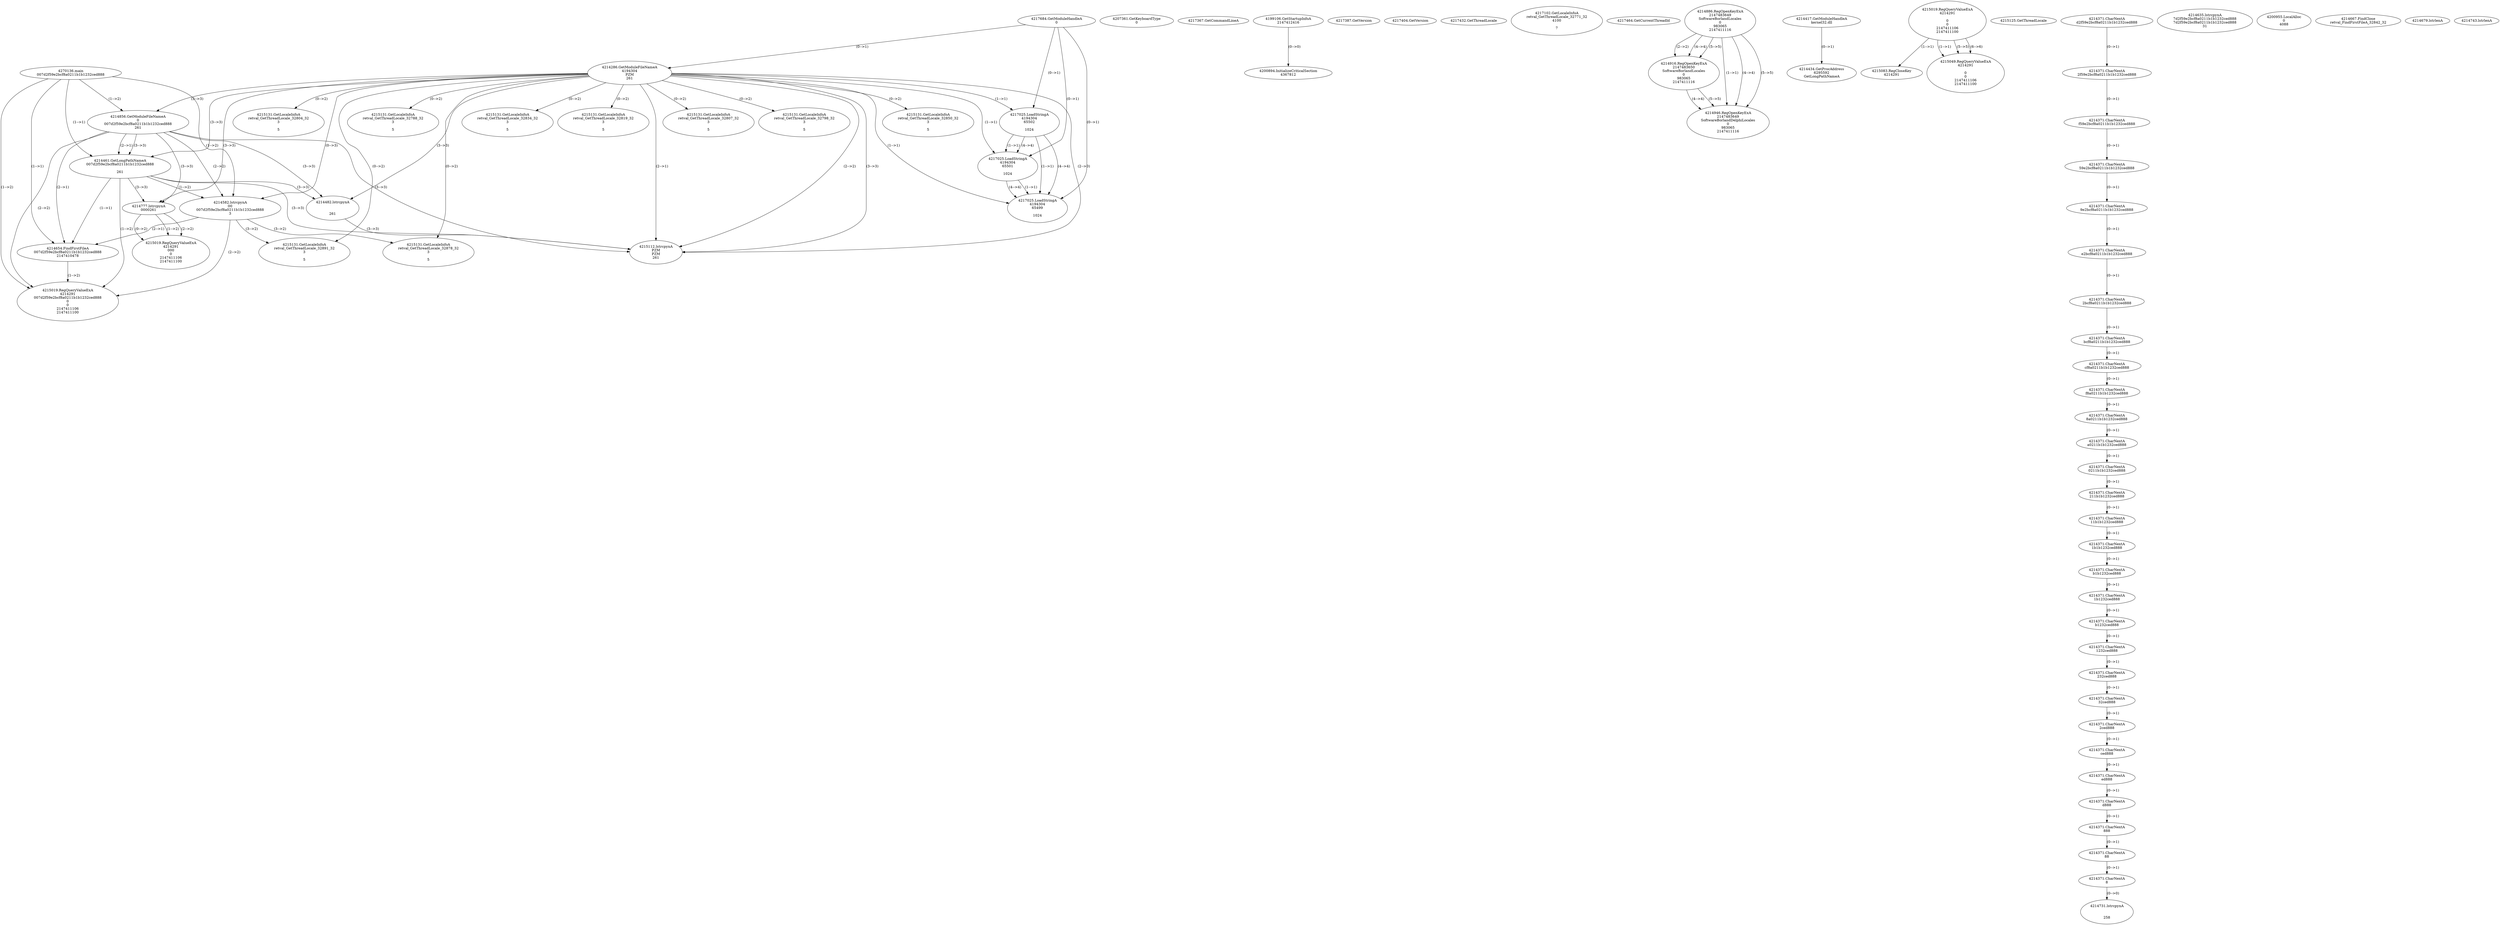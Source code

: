 // Global SCDG with merge call
digraph {
	0 [label="4270136.main
007d2f59e2bcf8a0211b1b1232ced888"]
	1 [label="4217684.GetModuleHandleA
0"]
	2 [label="4207361.GetKeyboardType
0"]
	3 [label="4217367.GetCommandLineA
"]
	4 [label="4199106.GetStartupInfoA
2147412416"]
	5 [label="4217387.GetVersion
"]
	6 [label="4217404.GetVersion
"]
	7 [label="4217432.GetThreadLocale
"]
	8 [label="4217102.GetLocaleInfoA
retval_GetThreadLocale_32771_32
4100

7"]
	9 [label="4217464.GetCurrentThreadId
"]
	10 [label="4214286.GetModuleFileNameA
4194304
PZM
261"]
	1 -> 10 [label="(0-->1)"]
	11 [label="4214856.GetModuleFileNameA
0
007d2f59e2bcf8a0211b1b1232ced888
261"]
	0 -> 11 [label="(1-->2)"]
	10 -> 11 [label="(3-->3)"]
	12 [label="4214886.RegOpenKeyExA
2147483649
Software\Borland\Locales
0
983065
2147411116"]
	13 [label="4214916.RegOpenKeyExA
2147483650
Software\Borland\Locales
0
983065
2147411116"]
	12 -> 13 [label="(2-->2)"]
	12 -> 13 [label="(4-->4)"]
	12 -> 13 [label="(5-->5)"]
	14 [label="4214417.GetModuleHandleA
kernel32.dll"]
	15 [label="4214434.GetProcAddress
6295592
GetLongPathNameA"]
	14 -> 15 [label="(0-->1)"]
	16 [label="4214461.GetLongPathNameA
007d2f59e2bcf8a0211b1b1232ced888

261"]
	0 -> 16 [label="(1-->1)"]
	11 -> 16 [label="(2-->1)"]
	10 -> 16 [label="(3-->3)"]
	11 -> 16 [label="(3-->3)"]
	17 [label="4214482.lstrcpynA


261"]
	10 -> 17 [label="(3-->3)"]
	11 -> 17 [label="(3-->3)"]
	16 -> 17 [label="(3-->3)"]
	18 [label="4215019.RegQueryValueExA
4214291

0
0
2147411106
2147411100"]
	19 [label="4215083.RegCloseKey
4214291"]
	18 -> 19 [label="(1-->1)"]
	20 [label="4215112.lstrcpynA
PZM
PZM
261"]
	10 -> 20 [label="(2-->1)"]
	10 -> 20 [label="(2-->2)"]
	10 -> 20 [label="(3-->3)"]
	11 -> 20 [label="(3-->3)"]
	16 -> 20 [label="(3-->3)"]
	17 -> 20 [label="(3-->3)"]
	10 -> 20 [label="(2-->0)"]
	21 [label="4215125.GetThreadLocale
"]
	22 [label="4215131.GetLocaleInfoA
retval_GetThreadLocale_32850_32
3

5"]
	10 -> 22 [label="(0-->2)"]
	23 [label="4217025.LoadStringA
4194304
65502

1024"]
	1 -> 23 [label="(0-->1)"]
	10 -> 23 [label="(1-->1)"]
	24 [label="4215049.RegQueryValueExA
4214291

0
0
2147411106
2147411100"]
	18 -> 24 [label="(1-->1)"]
	18 -> 24 [label="(5-->5)"]
	18 -> 24 [label="(6-->6)"]
	25 [label="4215131.GetLocaleInfoA
retval_GetThreadLocale_32804_32
3

5"]
	10 -> 25 [label="(0-->2)"]
	26 [label="4217025.LoadStringA
4194304
65501

1024"]
	1 -> 26 [label="(0-->1)"]
	10 -> 26 [label="(1-->1)"]
	23 -> 26 [label="(1-->1)"]
	23 -> 26 [label="(4-->4)"]
	27 [label="4217025.LoadStringA
4194304
65499

1024"]
	1 -> 27 [label="(0-->1)"]
	10 -> 27 [label="(1-->1)"]
	23 -> 27 [label="(1-->1)"]
	26 -> 27 [label="(1-->1)"]
	23 -> 27 [label="(4-->4)"]
	26 -> 27 [label="(4-->4)"]
	28 [label="4214582.lstrcpynA
00
007d2f59e2bcf8a0211b1b1232ced888
3"]
	0 -> 28 [label="(1-->2)"]
	11 -> 28 [label="(2-->2)"]
	16 -> 28 [label="(1-->2)"]
	10 -> 28 [label="(0-->3)"]
	29 [label="4214371.CharNextA
d2f59e2bcf8a0211b1b1232ced888"]
	30 [label="4214371.CharNextA
2f59e2bcf8a0211b1b1232ced888"]
	29 -> 30 [label="(0-->1)"]
	31 [label="4214371.CharNextA
f59e2bcf8a0211b1b1232ced888"]
	30 -> 31 [label="(0-->1)"]
	32 [label="4214371.CharNextA
59e2bcf8a0211b1b1232ced888"]
	31 -> 32 [label="(0-->1)"]
	33 [label="4214371.CharNextA
9e2bcf8a0211b1b1232ced888"]
	32 -> 33 [label="(0-->1)"]
	34 [label="4214371.CharNextA
e2bcf8a0211b1b1232ced888"]
	33 -> 34 [label="(0-->1)"]
	35 [label="4214371.CharNextA
2bcf8a0211b1b1232ced888"]
	34 -> 35 [label="(0-->1)"]
	36 [label="4214371.CharNextA
bcf8a0211b1b1232ced888"]
	35 -> 36 [label="(0-->1)"]
	37 [label="4214371.CharNextA
cf8a0211b1b1232ced888"]
	36 -> 37 [label="(0-->1)"]
	38 [label="4214371.CharNextA
f8a0211b1b1232ced888"]
	37 -> 38 [label="(0-->1)"]
	39 [label="4214371.CharNextA
8a0211b1b1232ced888"]
	38 -> 39 [label="(0-->1)"]
	40 [label="4214371.CharNextA
a0211b1b1232ced888"]
	39 -> 40 [label="(0-->1)"]
	41 [label="4214371.CharNextA
0211b1b1232ced888"]
	40 -> 41 [label="(0-->1)"]
	42 [label="4214371.CharNextA
211b1b1232ced888"]
	41 -> 42 [label="(0-->1)"]
	43 [label="4214371.CharNextA
11b1b1232ced888"]
	42 -> 43 [label="(0-->1)"]
	44 [label="4214371.CharNextA
1b1b1232ced888"]
	43 -> 44 [label="(0-->1)"]
	45 [label="4214371.CharNextA
b1b1232ced888"]
	44 -> 45 [label="(0-->1)"]
	46 [label="4214371.CharNextA
1b1232ced888"]
	45 -> 46 [label="(0-->1)"]
	47 [label="4214371.CharNextA
b1232ced888"]
	46 -> 47 [label="(0-->1)"]
	48 [label="4214371.CharNextA
1232ced888"]
	47 -> 48 [label="(0-->1)"]
	49 [label="4214371.CharNextA
232ced888"]
	48 -> 49 [label="(0-->1)"]
	50 [label="4214371.CharNextA
32ced888"]
	49 -> 50 [label="(0-->1)"]
	51 [label="4214371.CharNextA
2ced888"]
	50 -> 51 [label="(0-->1)"]
	52 [label="4214371.CharNextA
ced888"]
	51 -> 52 [label="(0-->1)"]
	53 [label="4214371.CharNextA
ed888"]
	52 -> 53 [label="(0-->1)"]
	54 [label="4214371.CharNextA
d888"]
	53 -> 54 [label="(0-->1)"]
	55 [label="4214371.CharNextA
888"]
	54 -> 55 [label="(0-->1)"]
	56 [label="4214371.CharNextA
88"]
	55 -> 56 [label="(0-->1)"]
	57 [label="4214371.CharNextA
8"]
	56 -> 57 [label="(0-->1)"]
	58 [label="4214635.lstrcpynA
7d2f59e2bcf8a0211b1b1232ced888
7d2f59e2bcf8a0211b1b1232ced888
31"]
	59 [label="4214654.FindFirstFileA
007d2f59e2bcf8a0211b1b1232ced888
2147410478"]
	0 -> 59 [label="(1-->1)"]
	11 -> 59 [label="(2-->1)"]
	16 -> 59 [label="(1-->1)"]
	28 -> 59 [label="(2-->1)"]
	60 [label="4215019.RegQueryValueExA
4214291
007d2f59e2bcf8a0211b1b1232ced888
0
0
2147411106
2147411100"]
	0 -> 60 [label="(1-->2)"]
	11 -> 60 [label="(2-->2)"]
	16 -> 60 [label="(1-->2)"]
	28 -> 60 [label="(2-->2)"]
	59 -> 60 [label="(1-->2)"]
	61 [label="4215131.GetLocaleInfoA
retval_GetThreadLocale_32891_32
3

5"]
	10 -> 61 [label="(0-->2)"]
	28 -> 61 [label="(3-->2)"]
	62 [label="4200894.InitializeCriticalSection
4367812"]
	4 -> 62 [label="(0-->0)"]
	63 [label="4200955.LocalAlloc
0
4088"]
	64 [label="4215131.GetLocaleInfoA
retval_GetThreadLocale_32788_32
3

5"]
	10 -> 64 [label="(0-->2)"]
	65 [label="4214667.FindClose
retval_FindFirstFileA_32842_32"]
	66 [label="4214679.lstrlenA
"]
	67 [label="4214731.lstrcpynA


258"]
	57 -> 67 [label="(0-->0)"]
	68 [label="4214743.lstrlenA
"]
	69 [label="4214777.lstrcpynA
00\
00\
261"]
	10 -> 69 [label="(3-->3)"]
	11 -> 69 [label="(3-->3)"]
	16 -> 69 [label="(3-->3)"]
	70 [label="4215019.RegQueryValueExA
4214291
00\
0
0
2147411106
2147411100"]
	69 -> 70 [label="(1-->2)"]
	69 -> 70 [label="(2-->2)"]
	69 -> 70 [label="(0-->2)"]
	71 [label="4215131.GetLocaleInfoA
retval_GetThreadLocale_32878_32
3

5"]
	10 -> 71 [label="(0-->2)"]
	28 -> 71 [label="(3-->2)"]
	72 [label="4215131.GetLocaleInfoA
retval_GetThreadLocale_32834_32
3

5"]
	10 -> 72 [label="(0-->2)"]
	73 [label="4215131.GetLocaleInfoA
retval_GetThreadLocale_32819_32
3

5"]
	10 -> 73 [label="(0-->2)"]
	74 [label="4214946.RegOpenKeyExA
2147483649
Software\Borland\Delphi\Locales
0
983065
2147411116"]
	12 -> 74 [label="(1-->1)"]
	12 -> 74 [label="(4-->4)"]
	13 -> 74 [label="(4-->4)"]
	12 -> 74 [label="(5-->5)"]
	13 -> 74 [label="(5-->5)"]
	75 [label="4215131.GetLocaleInfoA
retval_GetThreadLocale_32807_32
3

5"]
	10 -> 75 [label="(0-->2)"]
	76 [label="4215131.GetLocaleInfoA
retval_GetThreadLocale_32798_32
3

5"]
	10 -> 76 [label="(0-->2)"]
}
